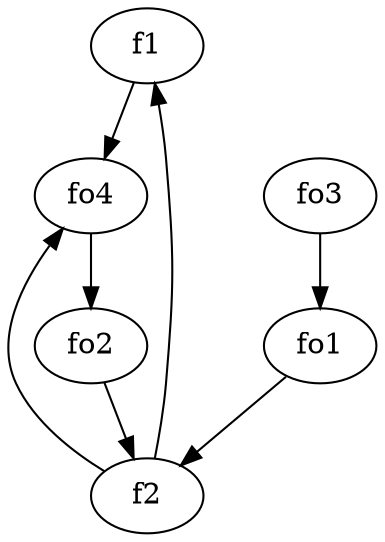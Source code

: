 strict digraph  {
f1;
f2;
fo1;
fo2;
fo3;
fo4;
f1 -> fo4  [weight=2];
f2 -> f1  [weight=2];
f2 -> fo4  [weight=2];
fo1 -> f2  [weight=2];
fo2 -> f2  [weight=2];
fo3 -> fo1  [weight=2];
fo4 -> fo2  [weight=2];
}
